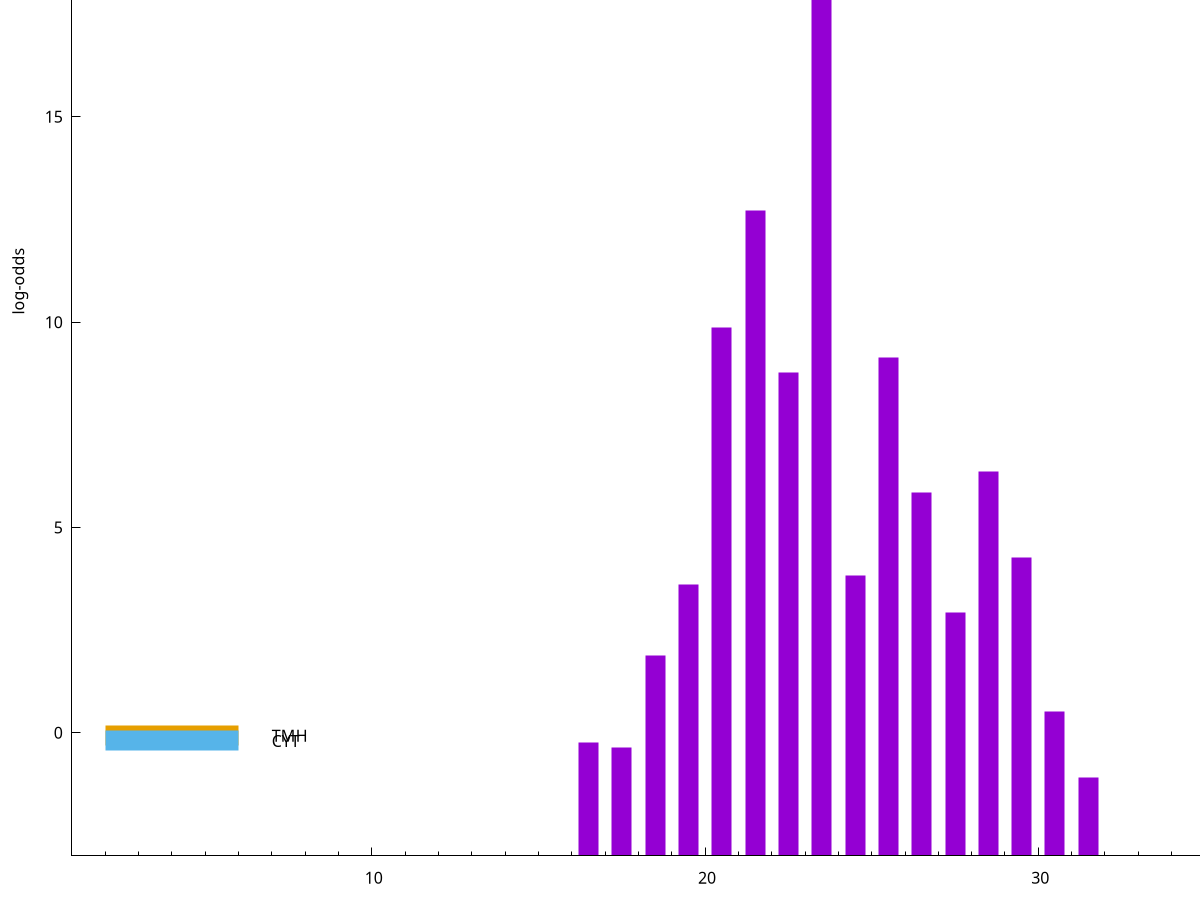 set title "LipoP predictions for SRR3996242.gff"
set size 2., 1.4
set xrange [1:70] 
set mxtics 10
set yrange [-3:25]
set y2range [0:28]
set ylabel "log-odds"
set term postscript eps color solid "Helvetica" 30
set output "SRR3996242.gff20.eps"
set arrow from 2,20.4883 to 6,20.4883 nohead lt 1 lw 20
set label "SpI" at 7,20.4883
set arrow from 2,-0.0724019 to 6,-0.0724019 nohead lt 4 lw 20
set label "TMH" at 7,-0.0724019
set arrow from 2,-0.200913 to 6,-0.200913 nohead lt 3 lw 20
set label "CYT" at 7,-0.200913
set arrow from 2,20.4883 to 6,20.4883 nohead lt 1 lw 20
set label "SpI" at 7,20.4883
# NOTE: The scores below are the log-odds scores with the threshold
# NOTE: subtracted (a hack to make gnuplot make the histogram all
# NOTE: look nice).
plot "-" axes x1y2 title "" with impulses lt 1 lw 20
23.500000 23.479600
21.500000 15.726000
20.500000 12.858340
25.500000 12.129690
22.500000 11.769350
28.500000 9.370110
26.500000 8.844480
29.500000 7.266430
24.500000 6.834340
19.500000 6.609430
27.500000 5.922710
18.500000 4.871670
30.500000 3.516364
16.500000 2.753626
17.500000 2.630871
31.500000 1.915470
37.500000 1.151550
e
exit
